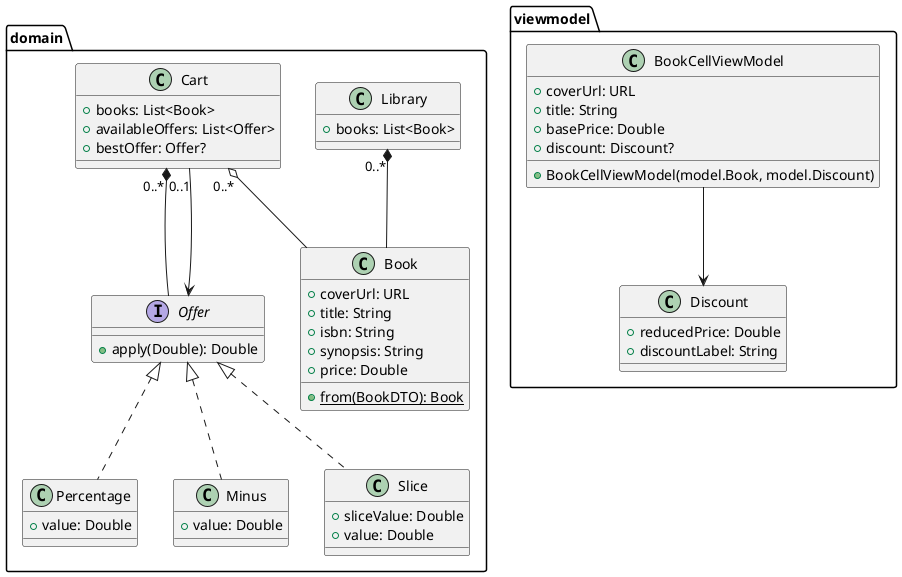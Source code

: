 @startuml Henri Potech Domain Models

package domain {
  class Book {
    + coverUrl: URL
    + title: String
    + isbn: String
    + synopsis: String
    + price: Double
'    + Book(BookDTO)
    + {static} from(BookDTO): Book
  }

  class Library {
    + books: List<Book>
  }
  Library "0..*" *-- Book

  interface Offer {
    + apply(Double): Double
  }
  '{"type":"percentage","value":4}
  class Percentage implements Offer {
    + value: Double
  }
  '{"type":"minus","value":15}
  class Minus implements Offer {
    + value: Double
  }
  '{"type":"slice","sliceValue":100,"value":12}
  class Slice implements Offer {
    + sliceValue: Double
    + value: Double
  }

  class Cart {
    + books: List<Book>
    + availableOffers: List<Offer>
    + bestOffer: Offer?
  }
  Cart "0..*" o-- Book
  Cart "0..*" *-- Offer
  Cart "0..1" --> Offer
}

package viewmodel {
  class viewmodel.Discount {
    + reducedPrice: Double
    + discountLabel: String
  }
  class BookCellViewModel {
    + coverUrl: URL
    + title: String
    + basePrice: Double
    + discount: Discount?
    + BookCellViewModel(model.Book, model.Discount)
  }
  BookCellViewModel --> Discount
}

@enduml